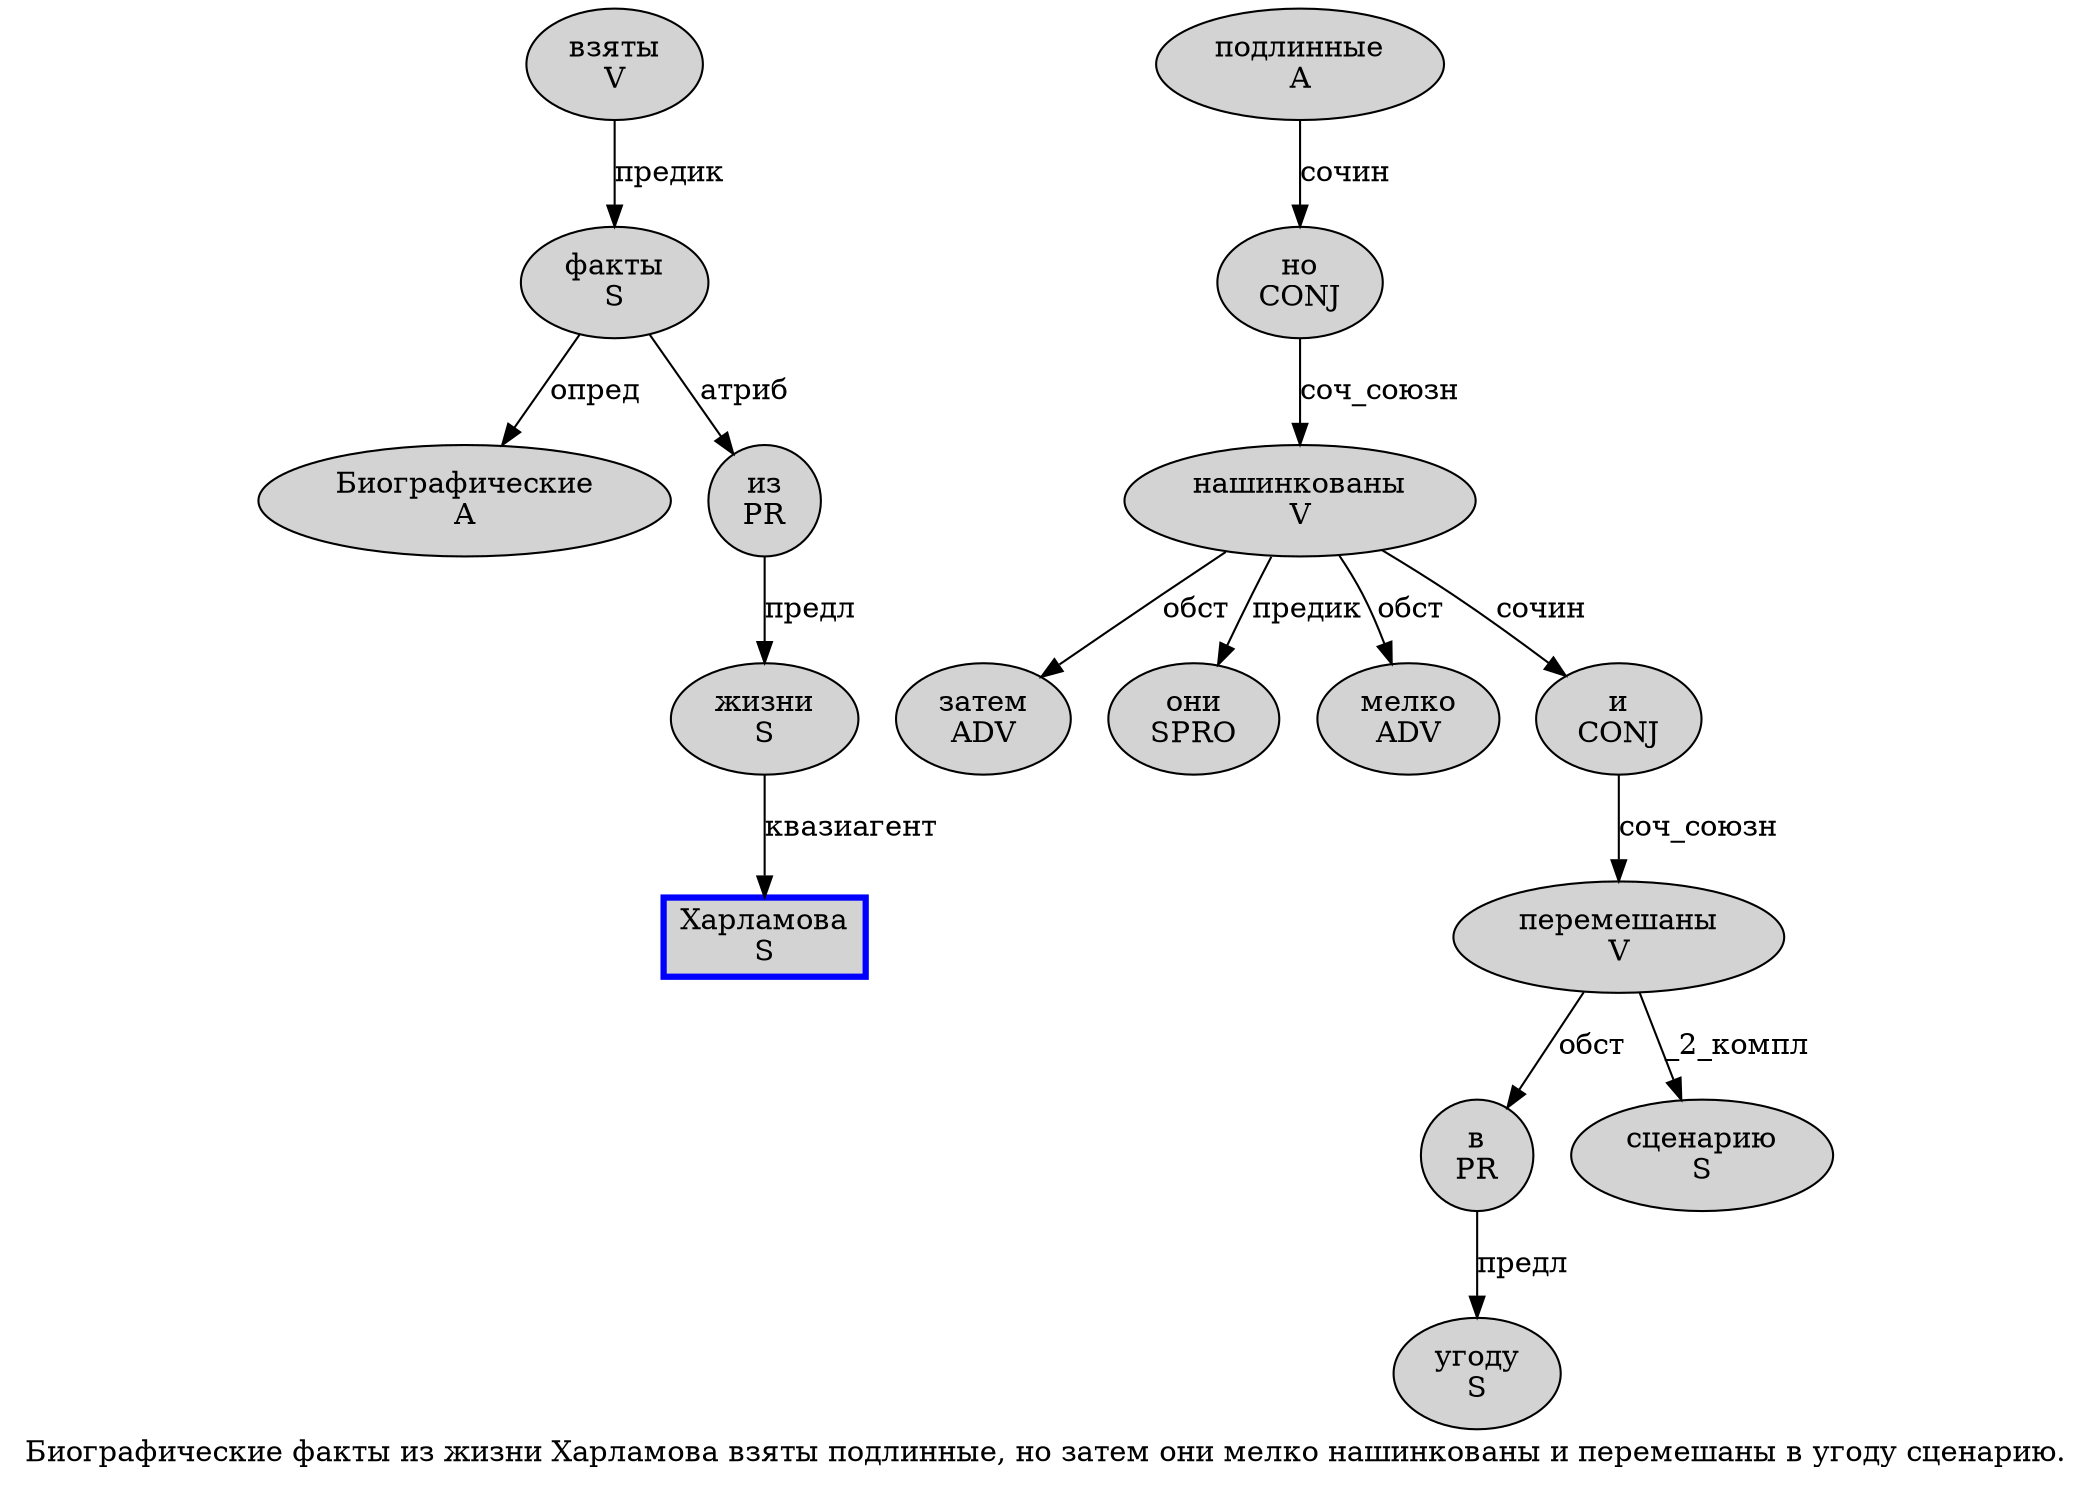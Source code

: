 digraph SENTENCE_3562 {
	graph [label="Биографические факты из жизни Харламова взяты подлинные, но затем они мелко нашинкованы и перемешаны в угоду сценарию."]
	node [style=filled]
		0 [label="Биографические
A" color="" fillcolor=lightgray penwidth=1 shape=ellipse]
		1 [label="факты
S" color="" fillcolor=lightgray penwidth=1 shape=ellipse]
		2 [label="из
PR" color="" fillcolor=lightgray penwidth=1 shape=ellipse]
		3 [label="жизни
S" color="" fillcolor=lightgray penwidth=1 shape=ellipse]
		4 [label="Харламова
S" color=blue fillcolor=lightgray penwidth=3 shape=box]
		5 [label="взяты
V" color="" fillcolor=lightgray penwidth=1 shape=ellipse]
		6 [label="подлинные
A" color="" fillcolor=lightgray penwidth=1 shape=ellipse]
		8 [label="но
CONJ" color="" fillcolor=lightgray penwidth=1 shape=ellipse]
		9 [label="затем
ADV" color="" fillcolor=lightgray penwidth=1 shape=ellipse]
		10 [label="они
SPRO" color="" fillcolor=lightgray penwidth=1 shape=ellipse]
		11 [label="мелко
ADV" color="" fillcolor=lightgray penwidth=1 shape=ellipse]
		12 [label="нашинкованы
V" color="" fillcolor=lightgray penwidth=1 shape=ellipse]
		13 [label="и
CONJ" color="" fillcolor=lightgray penwidth=1 shape=ellipse]
		14 [label="перемешаны
V" color="" fillcolor=lightgray penwidth=1 shape=ellipse]
		15 [label="в
PR" color="" fillcolor=lightgray penwidth=1 shape=ellipse]
		16 [label="угоду
S" color="" fillcolor=lightgray penwidth=1 shape=ellipse]
		17 [label="сценарию
S" color="" fillcolor=lightgray penwidth=1 shape=ellipse]
			15 -> 16 [label="предл"]
			1 -> 0 [label="опред"]
			1 -> 2 [label="атриб"]
			13 -> 14 [label="соч_союзн"]
			3 -> 4 [label="квазиагент"]
			14 -> 15 [label="обст"]
			14 -> 17 [label="_2_компл"]
			6 -> 8 [label="сочин"]
			5 -> 1 [label="предик"]
			8 -> 12 [label="соч_союзн"]
			12 -> 9 [label="обст"]
			12 -> 10 [label="предик"]
			12 -> 11 [label="обст"]
			12 -> 13 [label="сочин"]
			2 -> 3 [label="предл"]
}